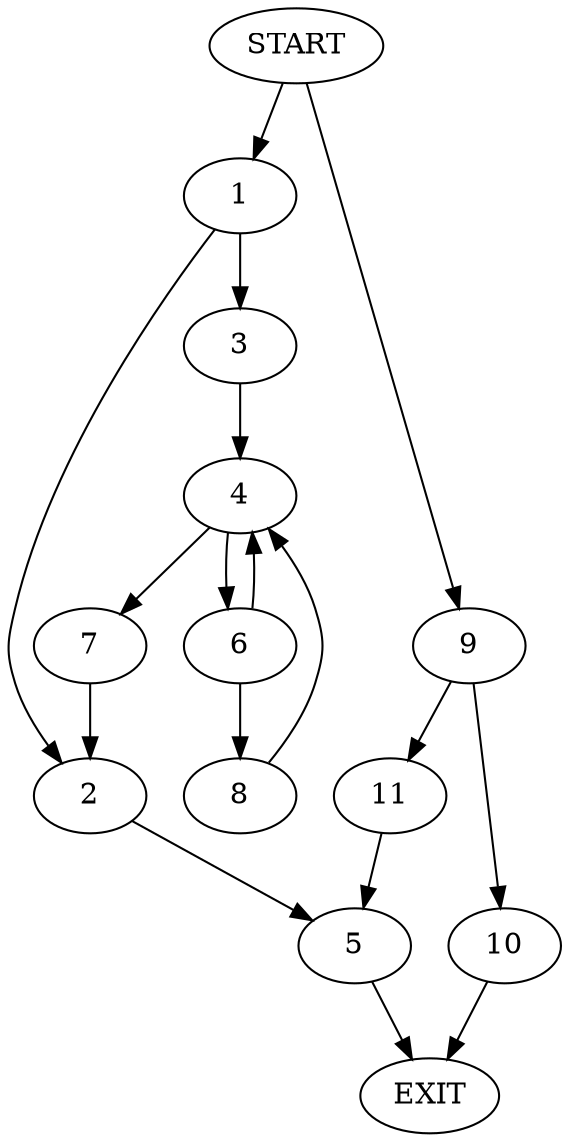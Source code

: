 digraph {
0 [label="START"]
12 [label="EXIT"]
0 -> 1
1 -> 2
1 -> 3
3 -> 4
2 -> 5
4 -> 6
4 -> 7
6 -> 8
6 -> 4
7 -> 2
8 -> 4
5 -> 12
0 -> 9
9 -> 10
9 -> 11
10 -> 12
11 -> 5
}
